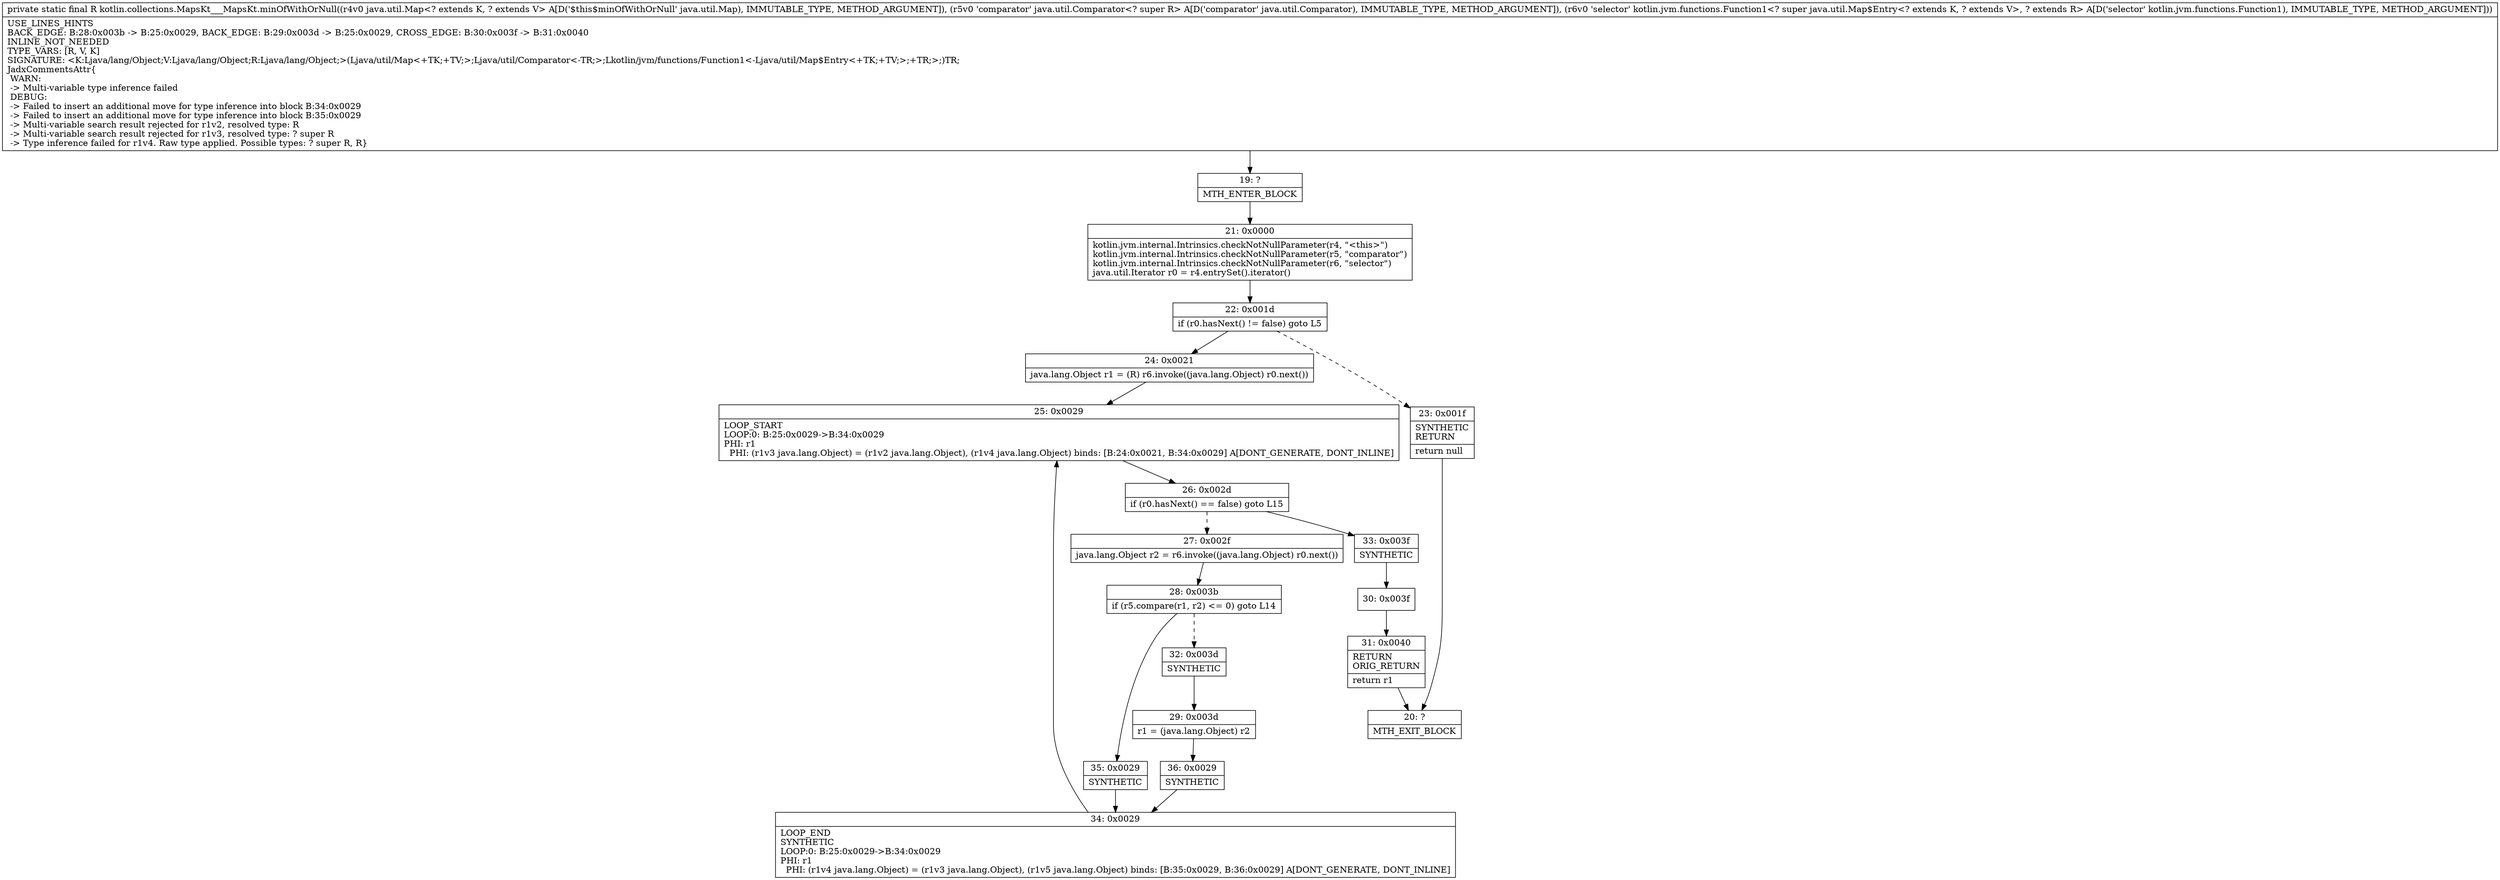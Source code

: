 digraph "CFG forkotlin.collections.MapsKt___MapsKt.minOfWithOrNull(Ljava\/util\/Map;Ljava\/util\/Comparator;Lkotlin\/jvm\/functions\/Function1;)Ljava\/lang\/Object;" {
Node_19 [shape=record,label="{19\:\ ?|MTH_ENTER_BLOCK\l}"];
Node_21 [shape=record,label="{21\:\ 0x0000|kotlin.jvm.internal.Intrinsics.checkNotNullParameter(r4, \"\<this\>\")\lkotlin.jvm.internal.Intrinsics.checkNotNullParameter(r5, \"comparator\")\lkotlin.jvm.internal.Intrinsics.checkNotNullParameter(r6, \"selector\")\ljava.util.Iterator r0 = r4.entrySet().iterator()\l}"];
Node_22 [shape=record,label="{22\:\ 0x001d|if (r0.hasNext() != false) goto L5\l}"];
Node_23 [shape=record,label="{23\:\ 0x001f|SYNTHETIC\lRETURN\l|return null\l}"];
Node_20 [shape=record,label="{20\:\ ?|MTH_EXIT_BLOCK\l}"];
Node_24 [shape=record,label="{24\:\ 0x0021|java.lang.Object r1 = (R) r6.invoke((java.lang.Object) r0.next())\l}"];
Node_25 [shape=record,label="{25\:\ 0x0029|LOOP_START\lLOOP:0: B:25:0x0029\-\>B:34:0x0029\lPHI: r1 \l  PHI: (r1v3 java.lang.Object) = (r1v2 java.lang.Object), (r1v4 java.lang.Object) binds: [B:24:0x0021, B:34:0x0029] A[DONT_GENERATE, DONT_INLINE]\l}"];
Node_26 [shape=record,label="{26\:\ 0x002d|if (r0.hasNext() == false) goto L15\l}"];
Node_27 [shape=record,label="{27\:\ 0x002f|java.lang.Object r2 = r6.invoke((java.lang.Object) r0.next())\l}"];
Node_28 [shape=record,label="{28\:\ 0x003b|if (r5.compare(r1, r2) \<= 0) goto L14\l}"];
Node_32 [shape=record,label="{32\:\ 0x003d|SYNTHETIC\l}"];
Node_29 [shape=record,label="{29\:\ 0x003d|r1 = (java.lang.Object) r2\l}"];
Node_36 [shape=record,label="{36\:\ 0x0029|SYNTHETIC\l}"];
Node_34 [shape=record,label="{34\:\ 0x0029|LOOP_END\lSYNTHETIC\lLOOP:0: B:25:0x0029\-\>B:34:0x0029\lPHI: r1 \l  PHI: (r1v4 java.lang.Object) = (r1v3 java.lang.Object), (r1v5 java.lang.Object) binds: [B:35:0x0029, B:36:0x0029] A[DONT_GENERATE, DONT_INLINE]\l}"];
Node_35 [shape=record,label="{35\:\ 0x0029|SYNTHETIC\l}"];
Node_33 [shape=record,label="{33\:\ 0x003f|SYNTHETIC\l}"];
Node_30 [shape=record,label="{30\:\ 0x003f}"];
Node_31 [shape=record,label="{31\:\ 0x0040|RETURN\lORIG_RETURN\l|return r1\l}"];
MethodNode[shape=record,label="{private static final R kotlin.collections.MapsKt___MapsKt.minOfWithOrNull((r4v0 java.util.Map\<? extends K, ? extends V\> A[D('$this$minOfWithOrNull' java.util.Map), IMMUTABLE_TYPE, METHOD_ARGUMENT]), (r5v0 'comparator' java.util.Comparator\<? super R\> A[D('comparator' java.util.Comparator), IMMUTABLE_TYPE, METHOD_ARGUMENT]), (r6v0 'selector' kotlin.jvm.functions.Function1\<? super java.util.Map$Entry\<? extends K, ? extends V\>, ? extends R\> A[D('selector' kotlin.jvm.functions.Function1), IMMUTABLE_TYPE, METHOD_ARGUMENT]))  | USE_LINES_HINTS\lBACK_EDGE: B:28:0x003b \-\> B:25:0x0029, BACK_EDGE: B:29:0x003d \-\> B:25:0x0029, CROSS_EDGE: B:30:0x003f \-\> B:31:0x0040\lINLINE_NOT_NEEDED\lTYPE_VARS: [R, V, K]\lSIGNATURE: \<K:Ljava\/lang\/Object;V:Ljava\/lang\/Object;R:Ljava\/lang\/Object;\>(Ljava\/util\/Map\<+TK;+TV;\>;Ljava\/util\/Comparator\<\-TR;\>;Lkotlin\/jvm\/functions\/Function1\<\-Ljava\/util\/Map$Entry\<+TK;+TV;\>;+TR;\>;)TR;\lJadxCommentsAttr\{\l WARN: \l \-\> Multi\-variable type inference failed\l DEBUG: \l \-\> Failed to insert an additional move for type inference into block B:34:0x0029\l \-\> Failed to insert an additional move for type inference into block B:35:0x0029\l \-\> Multi\-variable search result rejected for r1v2, resolved type: R\l \-\> Multi\-variable search result rejected for r1v3, resolved type: ? super R\l \-\> Type inference failed for r1v4. Raw type applied. Possible types: ? super R, R\}\l}"];
MethodNode -> Node_19;Node_19 -> Node_21;
Node_21 -> Node_22;
Node_22 -> Node_23[style=dashed];
Node_22 -> Node_24;
Node_23 -> Node_20;
Node_24 -> Node_25;
Node_25 -> Node_26;
Node_26 -> Node_27[style=dashed];
Node_26 -> Node_33;
Node_27 -> Node_28;
Node_28 -> Node_32[style=dashed];
Node_28 -> Node_35;
Node_32 -> Node_29;
Node_29 -> Node_36;
Node_36 -> Node_34;
Node_34 -> Node_25;
Node_35 -> Node_34;
Node_33 -> Node_30;
Node_30 -> Node_31;
Node_31 -> Node_20;
}

